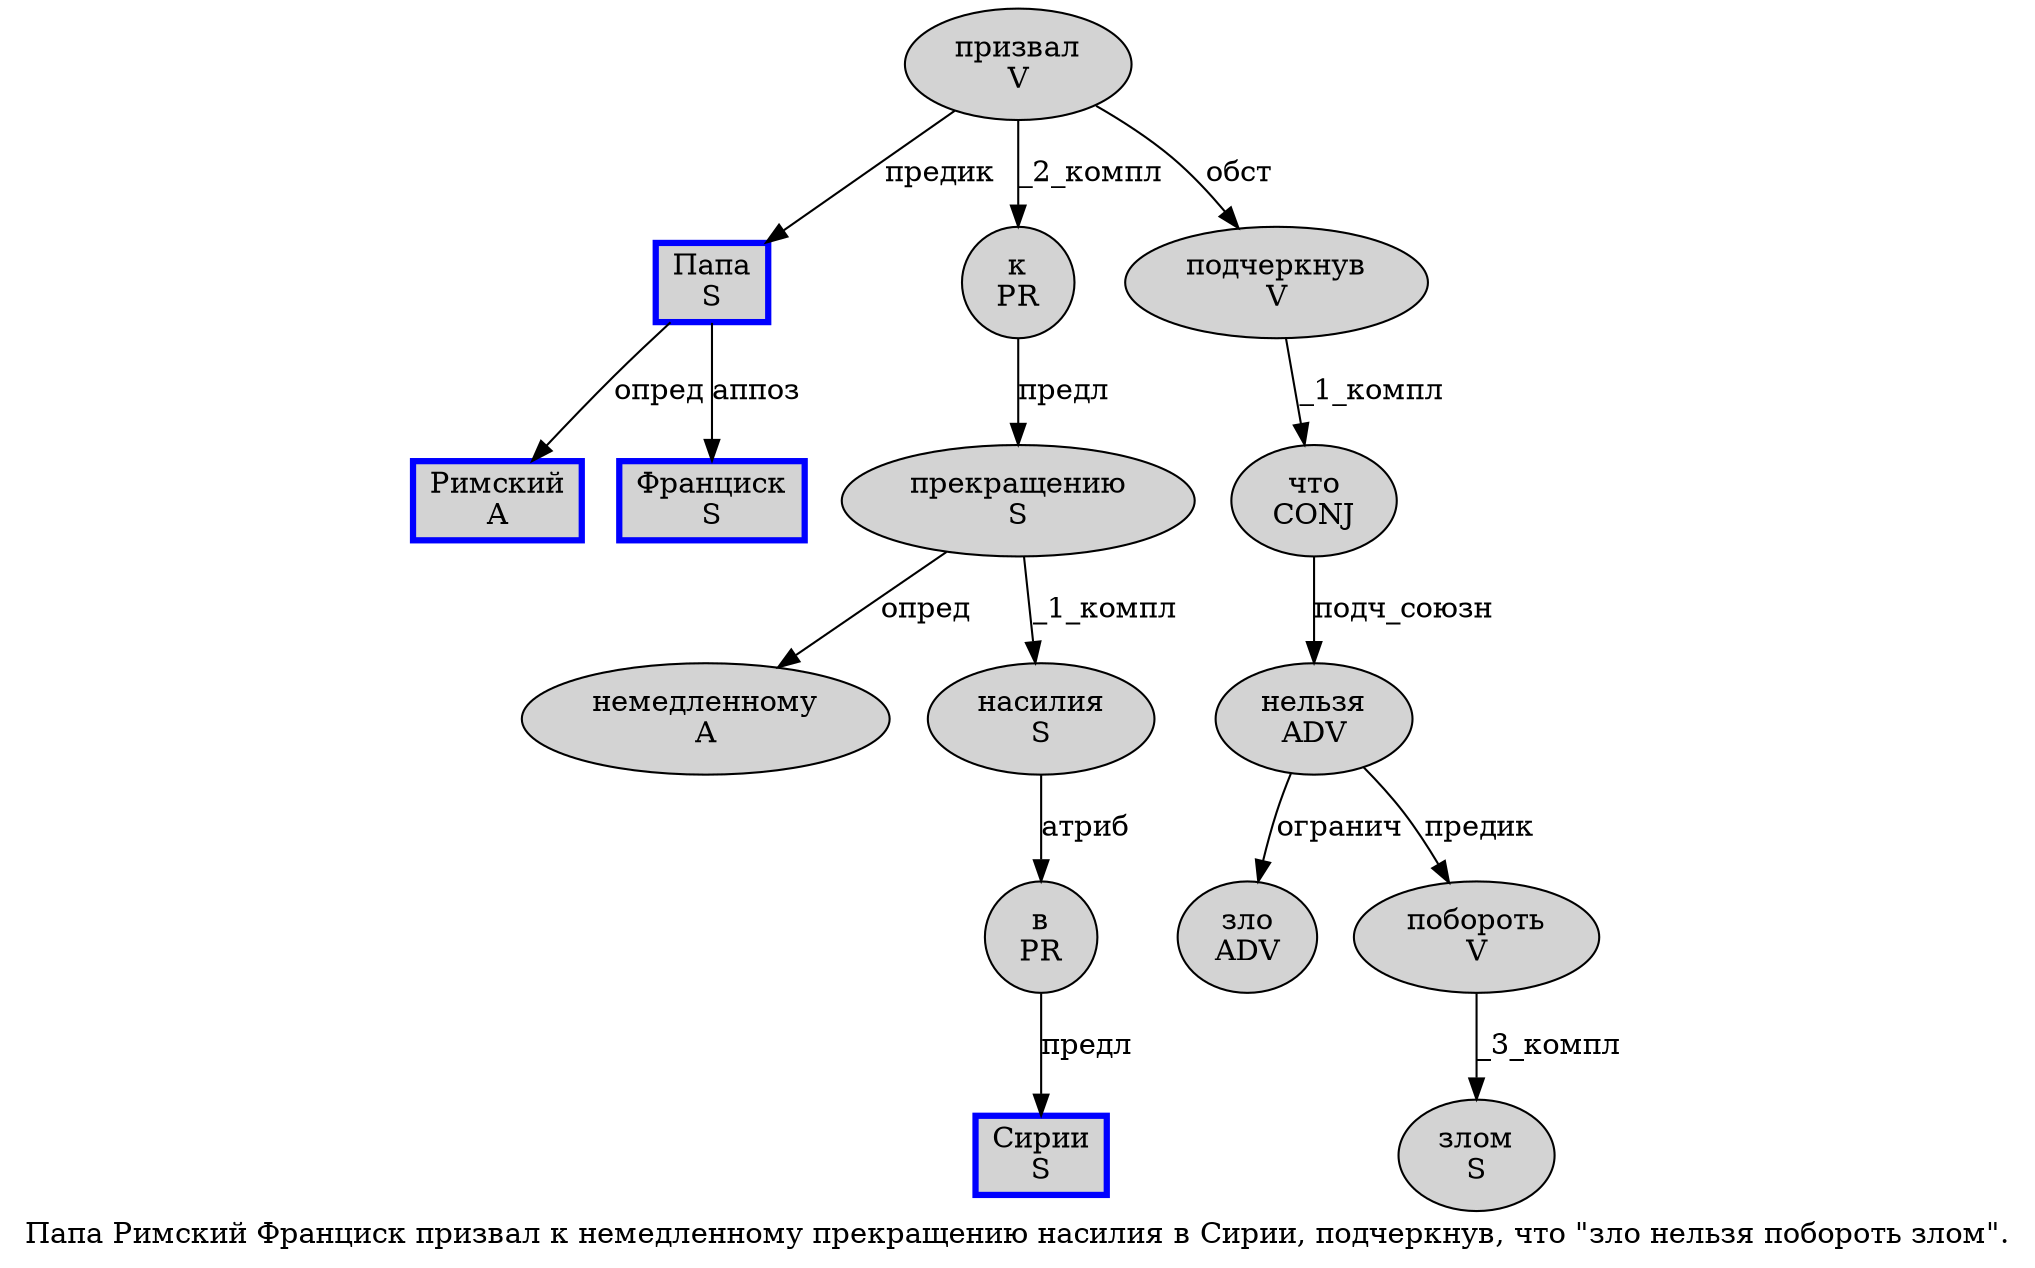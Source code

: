 digraph SENTENCE_880 {
	graph [label="Папа Римский Франциск призвал к немедленному прекращению насилия в Сирии, подчеркнув, что \"зло нельзя побороть злом\"."]
	node [style=filled]
		0 [label="Папа
S" color=blue fillcolor=lightgray penwidth=3 shape=box]
		1 [label="Римский
A" color=blue fillcolor=lightgray penwidth=3 shape=box]
		2 [label="Франциск
S" color=blue fillcolor=lightgray penwidth=3 shape=box]
		3 [label="призвал
V" color="" fillcolor=lightgray penwidth=1 shape=ellipse]
		4 [label="к
PR" color="" fillcolor=lightgray penwidth=1 shape=ellipse]
		5 [label="немедленному
A" color="" fillcolor=lightgray penwidth=1 shape=ellipse]
		6 [label="прекращению
S" color="" fillcolor=lightgray penwidth=1 shape=ellipse]
		7 [label="насилия
S" color="" fillcolor=lightgray penwidth=1 shape=ellipse]
		8 [label="в
PR" color="" fillcolor=lightgray penwidth=1 shape=ellipse]
		9 [label="Сирии
S" color=blue fillcolor=lightgray penwidth=3 shape=box]
		11 [label="подчеркнув
V" color="" fillcolor=lightgray penwidth=1 shape=ellipse]
		13 [label="что
CONJ" color="" fillcolor=lightgray penwidth=1 shape=ellipse]
		15 [label="зло
ADV" color="" fillcolor=lightgray penwidth=1 shape=ellipse]
		16 [label="нельзя
ADV" color="" fillcolor=lightgray penwidth=1 shape=ellipse]
		17 [label="побороть
V" color="" fillcolor=lightgray penwidth=1 shape=ellipse]
		18 [label="злом
S" color="" fillcolor=lightgray penwidth=1 shape=ellipse]
			8 -> 9 [label="предл"]
			6 -> 5 [label="опред"]
			6 -> 7 [label="_1_компл"]
			13 -> 16 [label="подч_союзн"]
			11 -> 13 [label="_1_компл"]
			17 -> 18 [label="_3_компл"]
			3 -> 0 [label="предик"]
			3 -> 4 [label="_2_компл"]
			3 -> 11 [label="обст"]
			4 -> 6 [label="предл"]
			0 -> 1 [label="опред"]
			0 -> 2 [label="аппоз"]
			16 -> 15 [label="огранич"]
			16 -> 17 [label="предик"]
			7 -> 8 [label="атриб"]
}
